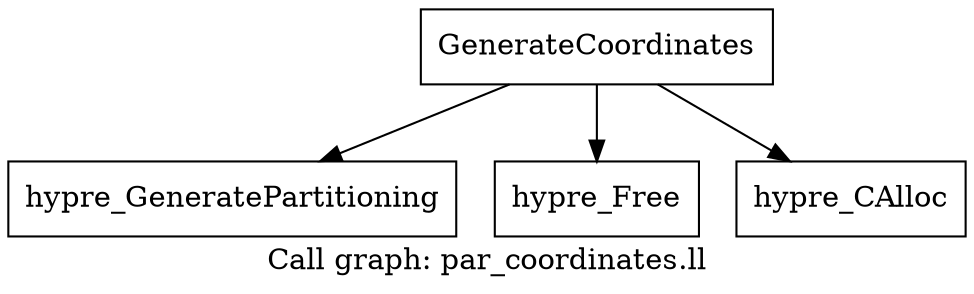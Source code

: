 digraph "Call graph: par_coordinates.ll" {
	label="Call graph: par_coordinates.ll";

	Node0x55aef5731ef0 [shape=record,label="{GenerateCoordinates}"];
	Node0x55aef5731ef0 -> Node0x55aef5731fa0;
	Node0x55aef5731ef0 -> Node0x55aef574a640;
	Node0x55aef5731ef0 -> Node0x55aef5732050;
	Node0x55aef5731fa0 [shape=record,label="{hypre_GeneratePartitioning}"];
	Node0x55aef5732050 [shape=record,label="{hypre_CAlloc}"];
	Node0x55aef574a640 [shape=record,label="{hypre_Free}"];
}
